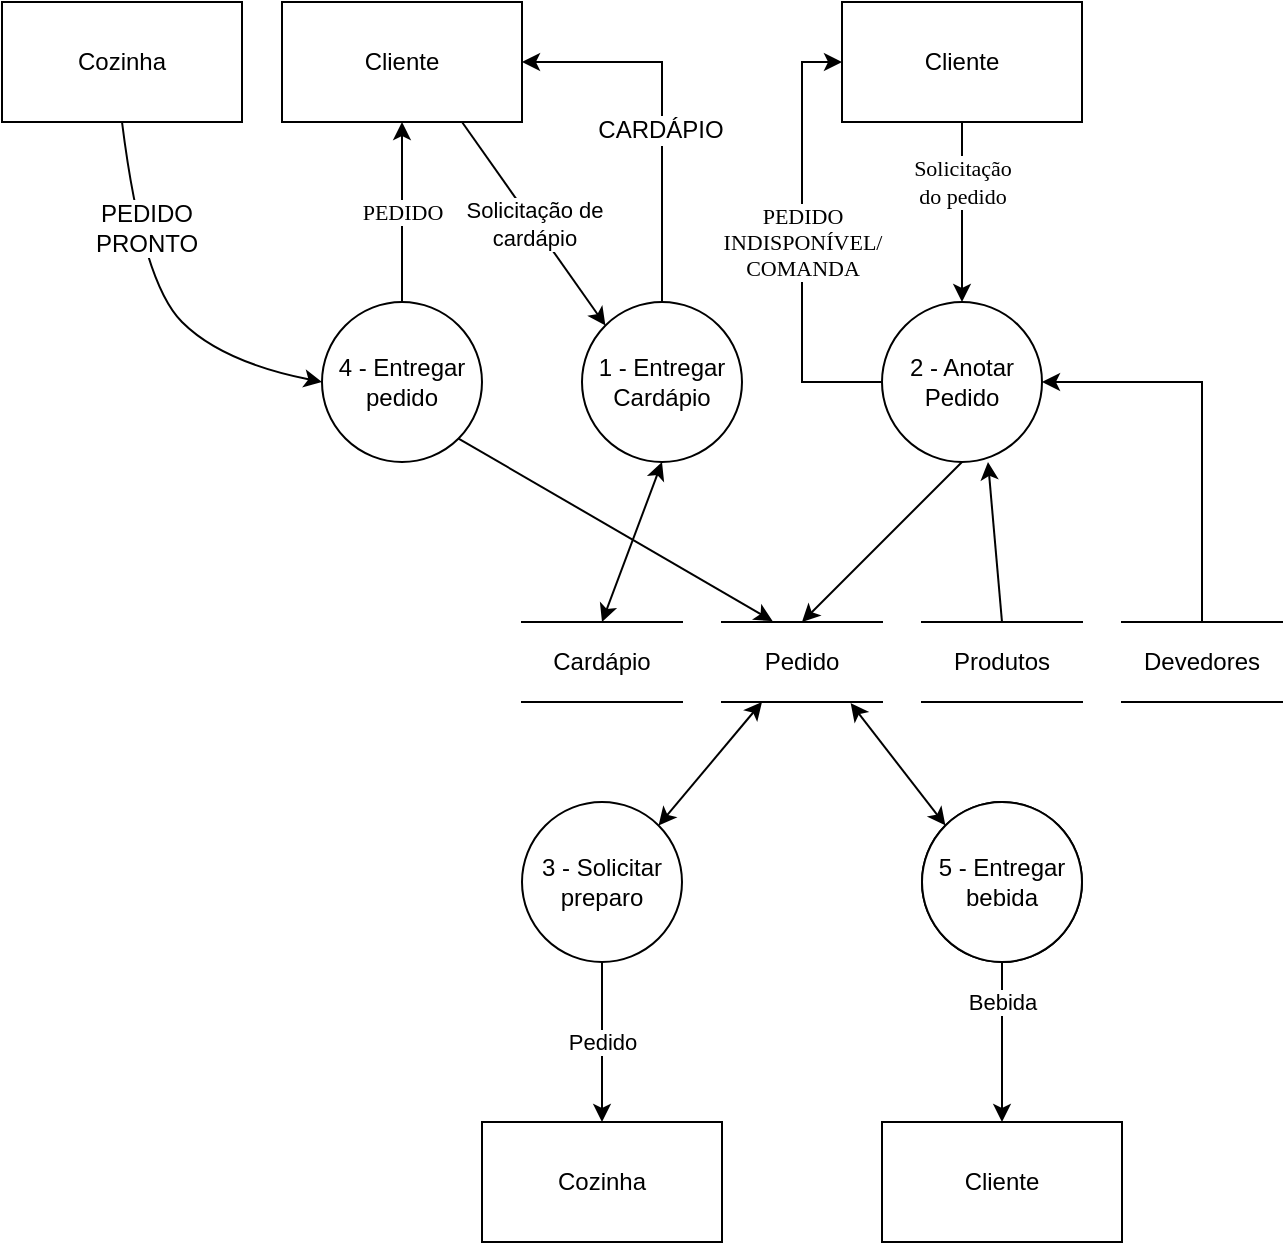 <mxfile version="13.0.3" type="device"><diagram id="qjHAE3x9mIq8DIDpGeyV" name="Page-1"><mxGraphModel dx="760" dy="678" grid="1" gridSize="10" guides="1" tooltips="1" connect="1" arrows="1" fold="1" page="1" pageScale="1" pageWidth="1169" pageHeight="827" math="0" shadow="0"><root><mxCell id="0"/><mxCell id="1" parent="0"/><mxCell id="gOE07L9c1W6rjKcg-d60-54" value="Solicitação&lt;br&gt;do pedido" style="edgeStyle=orthogonalEdgeStyle;rounded=0;orthogonalLoop=1;jettySize=auto;html=1;entryX=0.5;entryY=0;entryDx=0;entryDy=0;fontFamily=Verdana;" parent="1" source="gOE07L9c1W6rjKcg-d60-21" target="gOE07L9c1W6rjKcg-d60-24" edge="1"><mxGeometry x="-0.333" relative="1" as="geometry"><mxPoint as="offset"/></mxGeometry></mxCell><mxCell id="gOE07L9c1W6rjKcg-d60-21" value="Cliente" style="rounded=0;whiteSpace=wrap;html=1;" parent="1" vertex="1"><mxGeometry x="480" y="40" width="120" height="60" as="geometry"/></mxCell><mxCell id="_qrXjnrwUdf6wKU6dvEv-1" value="&lt;div&gt;PEDIDO &lt;br&gt;&lt;/div&gt;&lt;div&gt;INDISPONÍVEL/&lt;/div&gt;&lt;div&gt;COMANDA&lt;br&gt;&lt;/div&gt;" style="edgeStyle=orthogonalEdgeStyle;rounded=0;orthogonalLoop=1;jettySize=auto;html=1;entryX=0;entryY=0.5;entryDx=0;entryDy=0;fontColor=#000000;fontFamily=Verdana;" parent="1" source="gOE07L9c1W6rjKcg-d60-24" target="gOE07L9c1W6rjKcg-d60-21" edge="1"><mxGeometry relative="1" as="geometry"><Array as="points"><mxPoint x="460" y="230"/><mxPoint x="460" y="70"/></Array></mxGeometry></mxCell><mxCell id="gOE07L9c1W6rjKcg-d60-24" value="2 - Anotar Pedido" style="ellipse;whiteSpace=wrap;html=1;aspect=fixed;" parent="1" vertex="1"><mxGeometry x="500" y="190" width="80" height="80" as="geometry"/></mxCell><mxCell id="gOE07L9c1W6rjKcg-d60-67" value="&lt;font face=&quot;Verdana&quot;&gt;PEDIDO&lt;/font&gt;" style="edgeStyle=orthogonalEdgeStyle;rounded=0;orthogonalLoop=1;jettySize=auto;html=1;entryX=0.5;entryY=1;entryDx=0;entryDy=0;" parent="1" source="gOE07L9c1W6rjKcg-d60-61" target="gOE07L9c1W6rjKcg-d60-62" edge="1"><mxGeometry relative="1" as="geometry"/></mxCell><mxCell id="gOE07L9c1W6rjKcg-d60-61" value="4 - Entregar pedido" style="ellipse;whiteSpace=wrap;html=1;aspect=fixed;" parent="1" vertex="1"><mxGeometry x="220" y="190" width="80" height="80" as="geometry"/></mxCell><mxCell id="gOE07L9c1W6rjKcg-d60-62" value="Cliente" style="rounded=0;whiteSpace=wrap;html=1;" parent="1" vertex="1"><mxGeometry x="200" y="40" width="120" height="60" as="geometry"/></mxCell><mxCell id="_qrXjnrwUdf6wKU6dvEv-3" value="" style="endArrow=classic;html=1;fontFamily=Verdana;fontColor=#000000;exitX=0.5;exitY=1;exitDx=0;exitDy=0;entryX=0.5;entryY=0;entryDx=0;entryDy=0;" parent="1" source="gOE07L9c1W6rjKcg-d60-24" edge="1"><mxGeometry width="50" height="50" relative="1" as="geometry"><mxPoint x="570" y="280" as="sourcePoint"/><mxPoint x="460" y="350" as="targetPoint"/></mxGeometry></mxCell><mxCell id="_qrXjnrwUdf6wKU6dvEv-7" value="" style="endArrow=classic;html=1;fontFamily=Verdana;fontColor=#000000;" parent="1" edge="1"><mxGeometry width="50" height="50" relative="1" as="geometry"><mxPoint x="560" y="350" as="sourcePoint"/><mxPoint x="553" y="270" as="targetPoint"/></mxGeometry></mxCell><mxCell id="Npy7WdyARgFQCJeVVUoc-10" style="edgeStyle=orthogonalEdgeStyle;rounded=0;orthogonalLoop=1;jettySize=auto;html=1;entryX=1;entryY=0.5;entryDx=0;entryDy=0;exitX=0.5;exitY=0;exitDx=0;exitDy=0;" parent="1" source="YKjvNzDqqEZBimVqaPLn-4" target="gOE07L9c1W6rjKcg-d60-24" edge="1"><mxGeometry relative="1" as="geometry"><mxPoint x="760" y="350" as="sourcePoint"/><Array as="points"><mxPoint x="660" y="230"/></Array></mxGeometry></mxCell><mxCell id="XaLd7QfP8lnDehnBXzQt-3" style="edgeStyle=orthogonalEdgeStyle;rounded=0;orthogonalLoop=1;jettySize=auto;html=1;entryX=1;entryY=0.5;entryDx=0;entryDy=0;" parent="1" source="XaLd7QfP8lnDehnBXzQt-1" target="gOE07L9c1W6rjKcg-d60-62" edge="1"><mxGeometry relative="1" as="geometry"><Array as="points"><mxPoint x="390" y="70"/></Array></mxGeometry></mxCell><mxCell id="XaLd7QfP8lnDehnBXzQt-4" value="CARDÁPIO" style="text;html=1;align=center;verticalAlign=middle;resizable=0;points=[];labelBackgroundColor=#ffffff;" parent="XaLd7QfP8lnDehnBXzQt-3" vertex="1" connectable="0"><mxGeometry x="-0.093" y="1" relative="1" as="geometry"><mxPoint as="offset"/></mxGeometry></mxCell><mxCell id="XaLd7QfP8lnDehnBXzQt-1" value="1 - Entregar&lt;br&gt;Cardápio" style="ellipse;whiteSpace=wrap;html=1;aspect=fixed;" parent="1" vertex="1"><mxGeometry x="350" y="190" width="80" height="80" as="geometry"/></mxCell><mxCell id="XaLd7QfP8lnDehnBXzQt-9" value="Cozinha" style="rounded=0;whiteSpace=wrap;html=1;" parent="1" vertex="1"><mxGeometry x="60" y="40" width="120" height="60" as="geometry"/></mxCell><mxCell id="XaLd7QfP8lnDehnBXzQt-10" value="" style="curved=1;endArrow=classic;html=1;exitX=0.5;exitY=1;exitDx=0;exitDy=0;entryX=0;entryY=0.5;entryDx=0;entryDy=0;" parent="1" source="XaLd7QfP8lnDehnBXzQt-9" target="gOE07L9c1W6rjKcg-d60-61" edge="1"><mxGeometry width="50" height="50" relative="1" as="geometry"><mxPoint x="50" y="220" as="sourcePoint"/><mxPoint x="100" y="170" as="targetPoint"/><Array as="points"><mxPoint x="130" y="180"/><mxPoint x="170" y="220"/></Array></mxGeometry></mxCell><mxCell id="XaLd7QfP8lnDehnBXzQt-11" value="PEDIDO &lt;br&gt;PRONTO" style="text;html=1;align=center;verticalAlign=middle;resizable=0;points=[];labelBackgroundColor=#ffffff;" parent="XaLd7QfP8lnDehnBXzQt-10" vertex="1" connectable="0"><mxGeometry x="-0.429" y="5" relative="1" as="geometry"><mxPoint as="offset"/></mxGeometry></mxCell><mxCell id="XaLd7QfP8lnDehnBXzQt-12" value="" style="endArrow=classic;html=1;entryX=0.316;entryY=-0.012;entryDx=0;entryDy=0;entryPerimeter=0;exitX=1;exitY=1;exitDx=0;exitDy=0;" parent="1" source="gOE07L9c1W6rjKcg-d60-61" edge="1"><mxGeometry width="50" height="50" relative="1" as="geometry"><mxPoint x="270" y="330" as="sourcePoint"/><mxPoint x="445.28" y="349.52" as="targetPoint"/></mxGeometry></mxCell><mxCell id="cVi4v4n-0rhcwiMjyVyi-5" value="Pedido" style="edgeStyle=orthogonalEdgeStyle;rounded=0;orthogonalLoop=1;jettySize=auto;html=1;entryX=0.5;entryY=0;entryDx=0;entryDy=0;" parent="1" source="cVi4v4n-0rhcwiMjyVyi-1" target="cVi4v4n-0rhcwiMjyVyi-4" edge="1"><mxGeometry relative="1" as="geometry"/></mxCell><mxCell id="cVi4v4n-0rhcwiMjyVyi-1" value="3 - Solicitar&lt;br&gt;preparo" style="ellipse;whiteSpace=wrap;html=1;aspect=fixed;" parent="1" vertex="1"><mxGeometry x="320" y="440" width="80" height="80" as="geometry"/></mxCell><mxCell id="cVi4v4n-0rhcwiMjyVyi-3" value="" style="endArrow=classic;startArrow=classic;html=1;exitX=1;exitY=0;exitDx=0;exitDy=0;" parent="1" source="cVi4v4n-0rhcwiMjyVyi-1" edge="1"><mxGeometry width="50" height="50" relative="1" as="geometry"><mxPoint x="390" y="440" as="sourcePoint"/><mxPoint x="440" y="390" as="targetPoint"/></mxGeometry></mxCell><mxCell id="cVi4v4n-0rhcwiMjyVyi-4" value="Cozinha" style="rounded=0;whiteSpace=wrap;html=1;" parent="1" vertex="1"><mxGeometry x="300" y="600" width="120" height="60" as="geometry"/></mxCell><mxCell id="qrSWiBjZlXXfUny9ugIq-2" value="Produtos" style="shape=partialRectangle;whiteSpace=wrap;html=1;left=0;right=0;fillColor=none;" parent="1" vertex="1"><mxGeometry x="520" y="350" width="80" height="40" as="geometry"/></mxCell><mxCell id="qrSWiBjZlXXfUny9ugIq-3" value="Pedido" style="shape=partialRectangle;whiteSpace=wrap;html=1;left=0;right=0;fillColor=none;" parent="1" vertex="1"><mxGeometry x="420" y="350" width="80" height="40" as="geometry"/></mxCell><mxCell id="qrSWiBjZlXXfUny9ugIq-4" value="Cardápio" style="shape=partialRectangle;whiteSpace=wrap;html=1;left=0;right=0;fillColor=none;" parent="1" vertex="1"><mxGeometry x="320" y="350" width="80" height="40" as="geometry"/></mxCell><mxCell id="YKjvNzDqqEZBimVqaPLn-4" value="Devedores" style="shape=partialRectangle;whiteSpace=wrap;html=1;left=0;right=0;fillColor=none;" parent="1" vertex="1"><mxGeometry x="620" y="350" width="80" height="40" as="geometry"/></mxCell><mxCell id="IMenls3oJaSgo4Iz8ECL-2" value="Solicitação de&lt;br&gt;cardápio" style="endArrow=classic;html=1;exitX=0.75;exitY=1;exitDx=0;exitDy=0;entryX=0;entryY=0;entryDx=0;entryDy=0;" parent="1" source="gOE07L9c1W6rjKcg-d60-62" target="XaLd7QfP8lnDehnBXzQt-1" edge="1"><mxGeometry width="50" height="50" relative="1" as="geometry"><mxPoint x="610" y="360" as="sourcePoint"/><mxPoint x="660" y="310" as="targetPoint"/></mxGeometry></mxCell><mxCell id="6Yticn_JXqgdOL9QU431-1" value="" style="endArrow=classic;startArrow=classic;html=1;entryX=0.5;entryY=1;entryDx=0;entryDy=0;exitX=0.5;exitY=0;exitDx=0;exitDy=0;" parent="1" source="qrSWiBjZlXXfUny9ugIq-4" target="XaLd7QfP8lnDehnBXzQt-1" edge="1"><mxGeometry width="50" height="50" relative="1" as="geometry"><mxPoint x="560" y="440" as="sourcePoint"/><mxPoint x="610" y="390" as="targetPoint"/></mxGeometry></mxCell><mxCell id="6Yticn_JXqgdOL9QU431-5" style="edgeStyle=orthogonalEdgeStyle;rounded=0;orthogonalLoop=1;jettySize=auto;html=1;entryX=0.5;entryY=0;entryDx=0;entryDy=0;" parent="1" source="6Yticn_JXqgdOL9QU431-2" target="6Yticn_JXqgdOL9QU431-3" edge="1"><mxGeometry relative="1" as="geometry"/></mxCell><mxCell id="6Yticn_JXqgdOL9QU431-6" value="Bebida" style="edgeLabel;html=1;align=center;verticalAlign=middle;resizable=0;points=[];" parent="6Yticn_JXqgdOL9QU431-5" vertex="1" connectable="0"><mxGeometry x="-0.154" relative="1" as="geometry"><mxPoint y="-14.17" as="offset"/></mxGeometry></mxCell><mxCell id="6Yticn_JXqgdOL9QU431-2" value="5 - Entregar&lt;br&gt;bebida" style="ellipse;whiteSpace=wrap;html=1;aspect=fixed;" parent="1" vertex="1"><mxGeometry x="520" y="440" width="80" height="80" as="geometry"/></mxCell><mxCell id="6Yticn_JXqgdOL9QU431-3" value="Cliente" style="rounded=0;whiteSpace=wrap;html=1;" parent="1" vertex="1"><mxGeometry x="500" y="600" width="120" height="60" as="geometry"/></mxCell><mxCell id="6Yticn_JXqgdOL9QU431-4" value="" style="endArrow=classic;startArrow=classic;html=1;exitX=0.804;exitY=1.014;exitDx=0;exitDy=0;exitPerimeter=0;entryX=0;entryY=0;entryDx=0;entryDy=0;" parent="1" source="qrSWiBjZlXXfUny9ugIq-3" target="6Yticn_JXqgdOL9QU431-2" edge="1"><mxGeometry width="50" height="50" relative="1" as="geometry"><mxPoint x="570" y="380" as="sourcePoint"/><mxPoint x="620" y="330" as="targetPoint"/></mxGeometry></mxCell><mxCell id="lB1YGvTWBGlD37gr1qkU-1" value="Cliente" style="rounded=0;whiteSpace=wrap;html=1;" parent="1" vertex="1"><mxGeometry x="500" y="600" width="120" height="60" as="geometry"/></mxCell><mxCell id="lB1YGvTWBGlD37gr1qkU-2" value="5 - Entregar&lt;br&gt;bebida" style="ellipse;whiteSpace=wrap;html=1;aspect=fixed;" parent="1" vertex="1"><mxGeometry x="520" y="440" width="80" height="80" as="geometry"/></mxCell></root></mxGraphModel></diagram></mxfile>